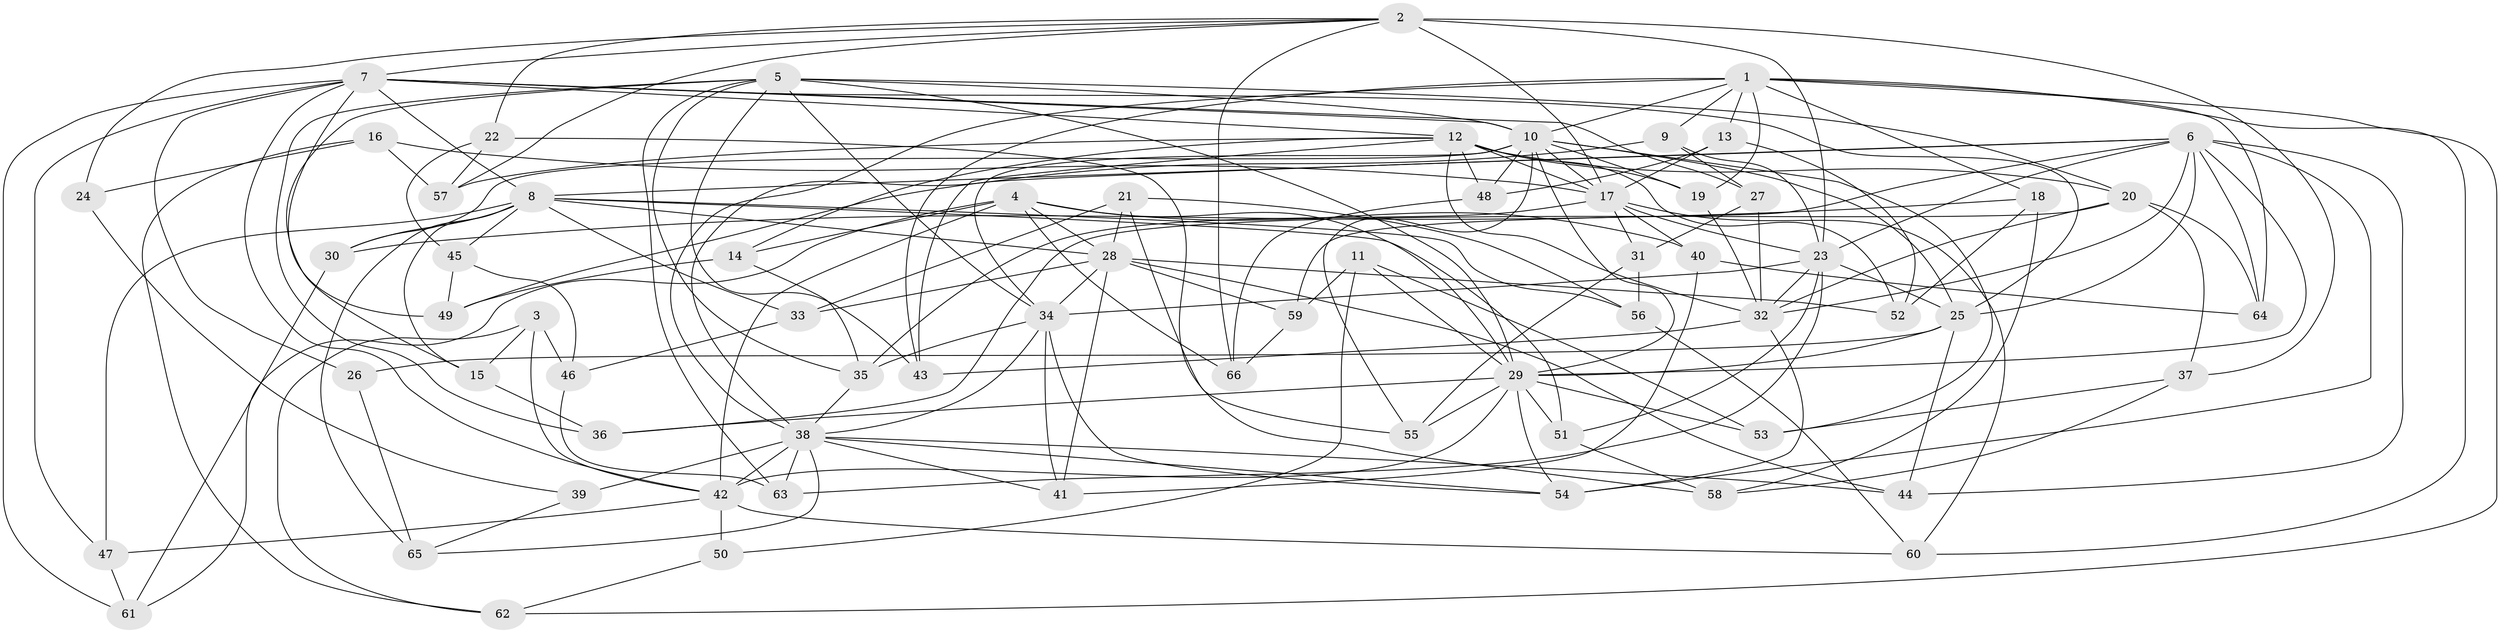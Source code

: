 // original degree distribution, {4: 1.0}
// Generated by graph-tools (version 1.1) at 2025/37/03/09/25 02:37:47]
// undirected, 66 vertices, 181 edges
graph export_dot {
graph [start="1"]
  node [color=gray90,style=filled];
  1;
  2;
  3;
  4;
  5;
  6;
  7;
  8;
  9;
  10;
  11;
  12;
  13;
  14;
  15;
  16;
  17;
  18;
  19;
  20;
  21;
  22;
  23;
  24;
  25;
  26;
  27;
  28;
  29;
  30;
  31;
  32;
  33;
  34;
  35;
  36;
  37;
  38;
  39;
  40;
  41;
  42;
  43;
  44;
  45;
  46;
  47;
  48;
  49;
  50;
  51;
  52;
  53;
  54;
  55;
  56;
  57;
  58;
  59;
  60;
  61;
  62;
  63;
  64;
  65;
  66;
  1 -- 9 [weight=1.0];
  1 -- 10 [weight=1.0];
  1 -- 13 [weight=1.0];
  1 -- 18 [weight=1.0];
  1 -- 19 [weight=1.0];
  1 -- 38 [weight=1.0];
  1 -- 43 [weight=1.0];
  1 -- 60 [weight=1.0];
  1 -- 62 [weight=1.0];
  1 -- 64 [weight=1.0];
  2 -- 7 [weight=1.0];
  2 -- 17 [weight=2.0];
  2 -- 22 [weight=1.0];
  2 -- 23 [weight=3.0];
  2 -- 24 [weight=2.0];
  2 -- 37 [weight=1.0];
  2 -- 57 [weight=1.0];
  2 -- 66 [weight=1.0];
  3 -- 15 [weight=1.0];
  3 -- 42 [weight=1.0];
  3 -- 46 [weight=1.0];
  3 -- 62 [weight=1.0];
  4 -- 14 [weight=1.0];
  4 -- 28 [weight=1.0];
  4 -- 29 [weight=1.0];
  4 -- 40 [weight=1.0];
  4 -- 42 [weight=4.0];
  4 -- 61 [weight=1.0];
  4 -- 66 [weight=1.0];
  5 -- 10 [weight=1.0];
  5 -- 15 [weight=1.0];
  5 -- 20 [weight=2.0];
  5 -- 29 [weight=1.0];
  5 -- 34 [weight=1.0];
  5 -- 35 [weight=1.0];
  5 -- 36 [weight=1.0];
  5 -- 43 [weight=1.0];
  5 -- 63 [weight=1.0];
  6 -- 8 [weight=1.0];
  6 -- 23 [weight=1.0];
  6 -- 25 [weight=1.0];
  6 -- 29 [weight=1.0];
  6 -- 32 [weight=1.0];
  6 -- 44 [weight=1.0];
  6 -- 49 [weight=1.0];
  6 -- 54 [weight=1.0];
  6 -- 59 [weight=1.0];
  6 -- 64 [weight=1.0];
  7 -- 8 [weight=1.0];
  7 -- 10 [weight=1.0];
  7 -- 12 [weight=1.0];
  7 -- 25 [weight=1.0];
  7 -- 26 [weight=2.0];
  7 -- 27 [weight=1.0];
  7 -- 42 [weight=1.0];
  7 -- 47 [weight=1.0];
  7 -- 49 [weight=1.0];
  7 -- 61 [weight=1.0];
  8 -- 15 [weight=1.0];
  8 -- 28 [weight=2.0];
  8 -- 30 [weight=1.0];
  8 -- 33 [weight=1.0];
  8 -- 45 [weight=1.0];
  8 -- 47 [weight=1.0];
  8 -- 51 [weight=1.0];
  8 -- 56 [weight=1.0];
  8 -- 65 [weight=1.0];
  9 -- 23 [weight=1.0];
  9 -- 27 [weight=1.0];
  9 -- 38 [weight=1.0];
  10 -- 17 [weight=1.0];
  10 -- 19 [weight=1.0];
  10 -- 25 [weight=1.0];
  10 -- 29 [weight=1.0];
  10 -- 30 [weight=1.0];
  10 -- 34 [weight=1.0];
  10 -- 48 [weight=1.0];
  10 -- 53 [weight=1.0];
  10 -- 55 [weight=1.0];
  11 -- 29 [weight=1.0];
  11 -- 50 [weight=1.0];
  11 -- 53 [weight=1.0];
  11 -- 59 [weight=1.0];
  12 -- 14 [weight=1.0];
  12 -- 17 [weight=1.0];
  12 -- 19 [weight=1.0];
  12 -- 20 [weight=2.0];
  12 -- 32 [weight=2.0];
  12 -- 43 [weight=1.0];
  12 -- 48 [weight=1.0];
  12 -- 52 [weight=1.0];
  12 -- 57 [weight=1.0];
  13 -- 17 [weight=1.0];
  13 -- 48 [weight=1.0];
  13 -- 52 [weight=1.0];
  14 -- 35 [weight=1.0];
  14 -- 49 [weight=1.0];
  15 -- 36 [weight=1.0];
  16 -- 17 [weight=1.0];
  16 -- 24 [weight=1.0];
  16 -- 57 [weight=1.0];
  16 -- 62 [weight=1.0];
  17 -- 23 [weight=1.0];
  17 -- 31 [weight=1.0];
  17 -- 35 [weight=2.0];
  17 -- 40 [weight=1.0];
  17 -- 60 [weight=1.0];
  18 -- 30 [weight=1.0];
  18 -- 52 [weight=1.0];
  18 -- 58 [weight=1.0];
  19 -- 32 [weight=1.0];
  20 -- 32 [weight=1.0];
  20 -- 36 [weight=1.0];
  20 -- 37 [weight=1.0];
  20 -- 64 [weight=1.0];
  21 -- 28 [weight=1.0];
  21 -- 33 [weight=1.0];
  21 -- 55 [weight=1.0];
  21 -- 56 [weight=1.0];
  22 -- 45 [weight=1.0];
  22 -- 57 [weight=1.0];
  22 -- 58 [weight=1.0];
  23 -- 25 [weight=2.0];
  23 -- 32 [weight=1.0];
  23 -- 34 [weight=1.0];
  23 -- 51 [weight=1.0];
  23 -- 63 [weight=1.0];
  24 -- 39 [weight=1.0];
  25 -- 26 [weight=1.0];
  25 -- 29 [weight=1.0];
  25 -- 44 [weight=1.0];
  26 -- 65 [weight=1.0];
  27 -- 31 [weight=1.0];
  27 -- 32 [weight=1.0];
  28 -- 33 [weight=1.0];
  28 -- 34 [weight=1.0];
  28 -- 41 [weight=1.0];
  28 -- 44 [weight=1.0];
  28 -- 52 [weight=1.0];
  28 -- 59 [weight=1.0];
  29 -- 36 [weight=1.0];
  29 -- 42 [weight=1.0];
  29 -- 51 [weight=1.0];
  29 -- 53 [weight=1.0];
  29 -- 54 [weight=1.0];
  29 -- 55 [weight=1.0];
  30 -- 61 [weight=1.0];
  31 -- 55 [weight=1.0];
  31 -- 56 [weight=1.0];
  32 -- 43 [weight=1.0];
  32 -- 54 [weight=2.0];
  33 -- 46 [weight=1.0];
  34 -- 35 [weight=1.0];
  34 -- 38 [weight=1.0];
  34 -- 41 [weight=1.0];
  34 -- 54 [weight=1.0];
  35 -- 38 [weight=1.0];
  37 -- 53 [weight=1.0];
  37 -- 58 [weight=1.0];
  38 -- 39 [weight=2.0];
  38 -- 41 [weight=1.0];
  38 -- 42 [weight=1.0];
  38 -- 44 [weight=1.0];
  38 -- 54 [weight=1.0];
  38 -- 63 [weight=1.0];
  38 -- 65 [weight=1.0];
  39 -- 65 [weight=1.0];
  40 -- 41 [weight=1.0];
  40 -- 64 [weight=1.0];
  42 -- 47 [weight=1.0];
  42 -- 50 [weight=2.0];
  42 -- 60 [weight=1.0];
  45 -- 46 [weight=1.0];
  45 -- 49 [weight=1.0];
  46 -- 63 [weight=1.0];
  47 -- 61 [weight=1.0];
  48 -- 66 [weight=1.0];
  50 -- 62 [weight=1.0];
  51 -- 58 [weight=1.0];
  56 -- 60 [weight=1.0];
  59 -- 66 [weight=1.0];
}

